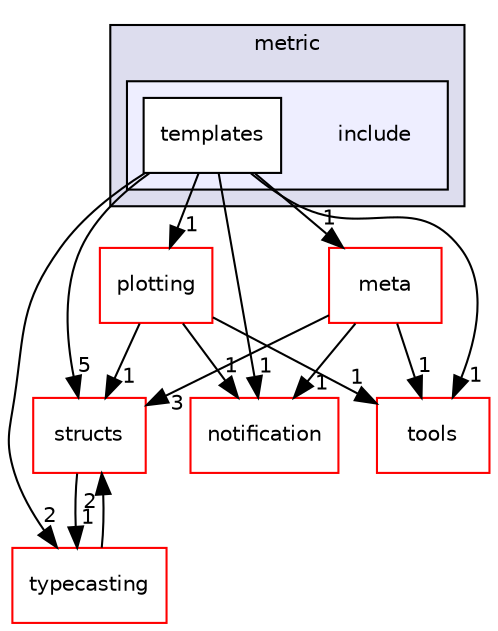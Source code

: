 digraph "include" {
  compound=true
  node [ fontsize="10", fontname="Helvetica"];
  edge [ labelfontsize="10", labelfontname="Helvetica"];
  subgraph clusterdir_f23eacd29ab2b1e321b6736265057033 {
    graph [ bgcolor="#ddddee", pencolor="black", label="metric" fontname="Helvetica", fontsize="10", URL="dir_f23eacd29ab2b1e321b6736265057033.html"]
  subgraph clusterdir_2dfe5876b1c3e8432fb2f1155ada845d {
    graph [ bgcolor="#eeeeff", pencolor="black", label="" URL="dir_2dfe5876b1c3e8432fb2f1155ada845d.html"];
    dir_2dfe5876b1c3e8432fb2f1155ada845d [shape=plaintext label="include"];
    dir_4595526d3b4a00c54c866bea2dd10c60 [shape=box label="templates" color="black" fillcolor="white" style="filled" URL="dir_4595526d3b4a00c54c866bea2dd10c60.html"];
  }
  }
  dir_7e7898fd82fc7805c9d39fdbc62120b9 [shape=box label="meta" fillcolor="white" style="filled" color="red" URL="dir_7e7898fd82fc7805c9d39fdbc62120b9.html"];
  dir_639930e6546076602fdb99daad4d48b4 [shape=box label="structs" fillcolor="white" style="filled" color="red" URL="dir_639930e6546076602fdb99daad4d48b4.html"];
  dir_7acf8b7ae8c4ffea2c3526657d8aa9e1 [shape=box label="notification" fillcolor="white" style="filled" color="red" URL="dir_7acf8b7ae8c4ffea2c3526657d8aa9e1.html"];
  dir_b60a80b5573f59b8d3124d04096ac72b [shape=box label="typecasting" fillcolor="white" style="filled" color="red" URL="dir_b60a80b5573f59b8d3124d04096ac72b.html"];
  dir_5a6a455a10ad41a65fe11efeedaed194 [shape=box label="plotting" fillcolor="white" style="filled" color="red" URL="dir_5a6a455a10ad41a65fe11efeedaed194.html"];
  dir_f0fdfbf866f75abaaae77c9c053e2c4e [shape=box label="tools" fillcolor="white" style="filled" color="red" URL="dir_f0fdfbf866f75abaaae77c9c053e2c4e.html"];
  dir_7e7898fd82fc7805c9d39fdbc62120b9->dir_639930e6546076602fdb99daad4d48b4 [headlabel="3", labeldistance=1.5 headhref="dir_000157_000080.html"];
  dir_7e7898fd82fc7805c9d39fdbc62120b9->dir_7acf8b7ae8c4ffea2c3526657d8aa9e1 [headlabel="1", labeldistance=1.5 headhref="dir_000157_000169.html"];
  dir_7e7898fd82fc7805c9d39fdbc62120b9->dir_f0fdfbf866f75abaaae77c9c053e2c4e [headlabel="1", labeldistance=1.5 headhref="dir_000157_000142.html"];
  dir_639930e6546076602fdb99daad4d48b4->dir_b60a80b5573f59b8d3124d04096ac72b [headlabel="1", labeldistance=1.5 headhref="dir_000080_000153.html"];
  dir_b60a80b5573f59b8d3124d04096ac72b->dir_639930e6546076602fdb99daad4d48b4 [headlabel="2", labeldistance=1.5 headhref="dir_000153_000080.html"];
  dir_5a6a455a10ad41a65fe11efeedaed194->dir_639930e6546076602fdb99daad4d48b4 [headlabel="1", labeldistance=1.5 headhref="dir_000190_000080.html"];
  dir_5a6a455a10ad41a65fe11efeedaed194->dir_7acf8b7ae8c4ffea2c3526657d8aa9e1 [headlabel="1", labeldistance=1.5 headhref="dir_000190_000169.html"];
  dir_5a6a455a10ad41a65fe11efeedaed194->dir_f0fdfbf866f75abaaae77c9c053e2c4e [headlabel="1", labeldistance=1.5 headhref="dir_000190_000142.html"];
  dir_4595526d3b4a00c54c866bea2dd10c60->dir_7e7898fd82fc7805c9d39fdbc62120b9 [headlabel="1", labeldistance=1.5 headhref="dir_000162_000157.html"];
  dir_4595526d3b4a00c54c866bea2dd10c60->dir_639930e6546076602fdb99daad4d48b4 [headlabel="5", labeldistance=1.5 headhref="dir_000162_000080.html"];
  dir_4595526d3b4a00c54c866bea2dd10c60->dir_7acf8b7ae8c4ffea2c3526657d8aa9e1 [headlabel="1", labeldistance=1.5 headhref="dir_000162_000169.html"];
  dir_4595526d3b4a00c54c866bea2dd10c60->dir_b60a80b5573f59b8d3124d04096ac72b [headlabel="2", labeldistance=1.5 headhref="dir_000162_000153.html"];
  dir_4595526d3b4a00c54c866bea2dd10c60->dir_5a6a455a10ad41a65fe11efeedaed194 [headlabel="1", labeldistance=1.5 headhref="dir_000162_000190.html"];
  dir_4595526d3b4a00c54c866bea2dd10c60->dir_f0fdfbf866f75abaaae77c9c053e2c4e [headlabel="1", labeldistance=1.5 headhref="dir_000162_000142.html"];
}
